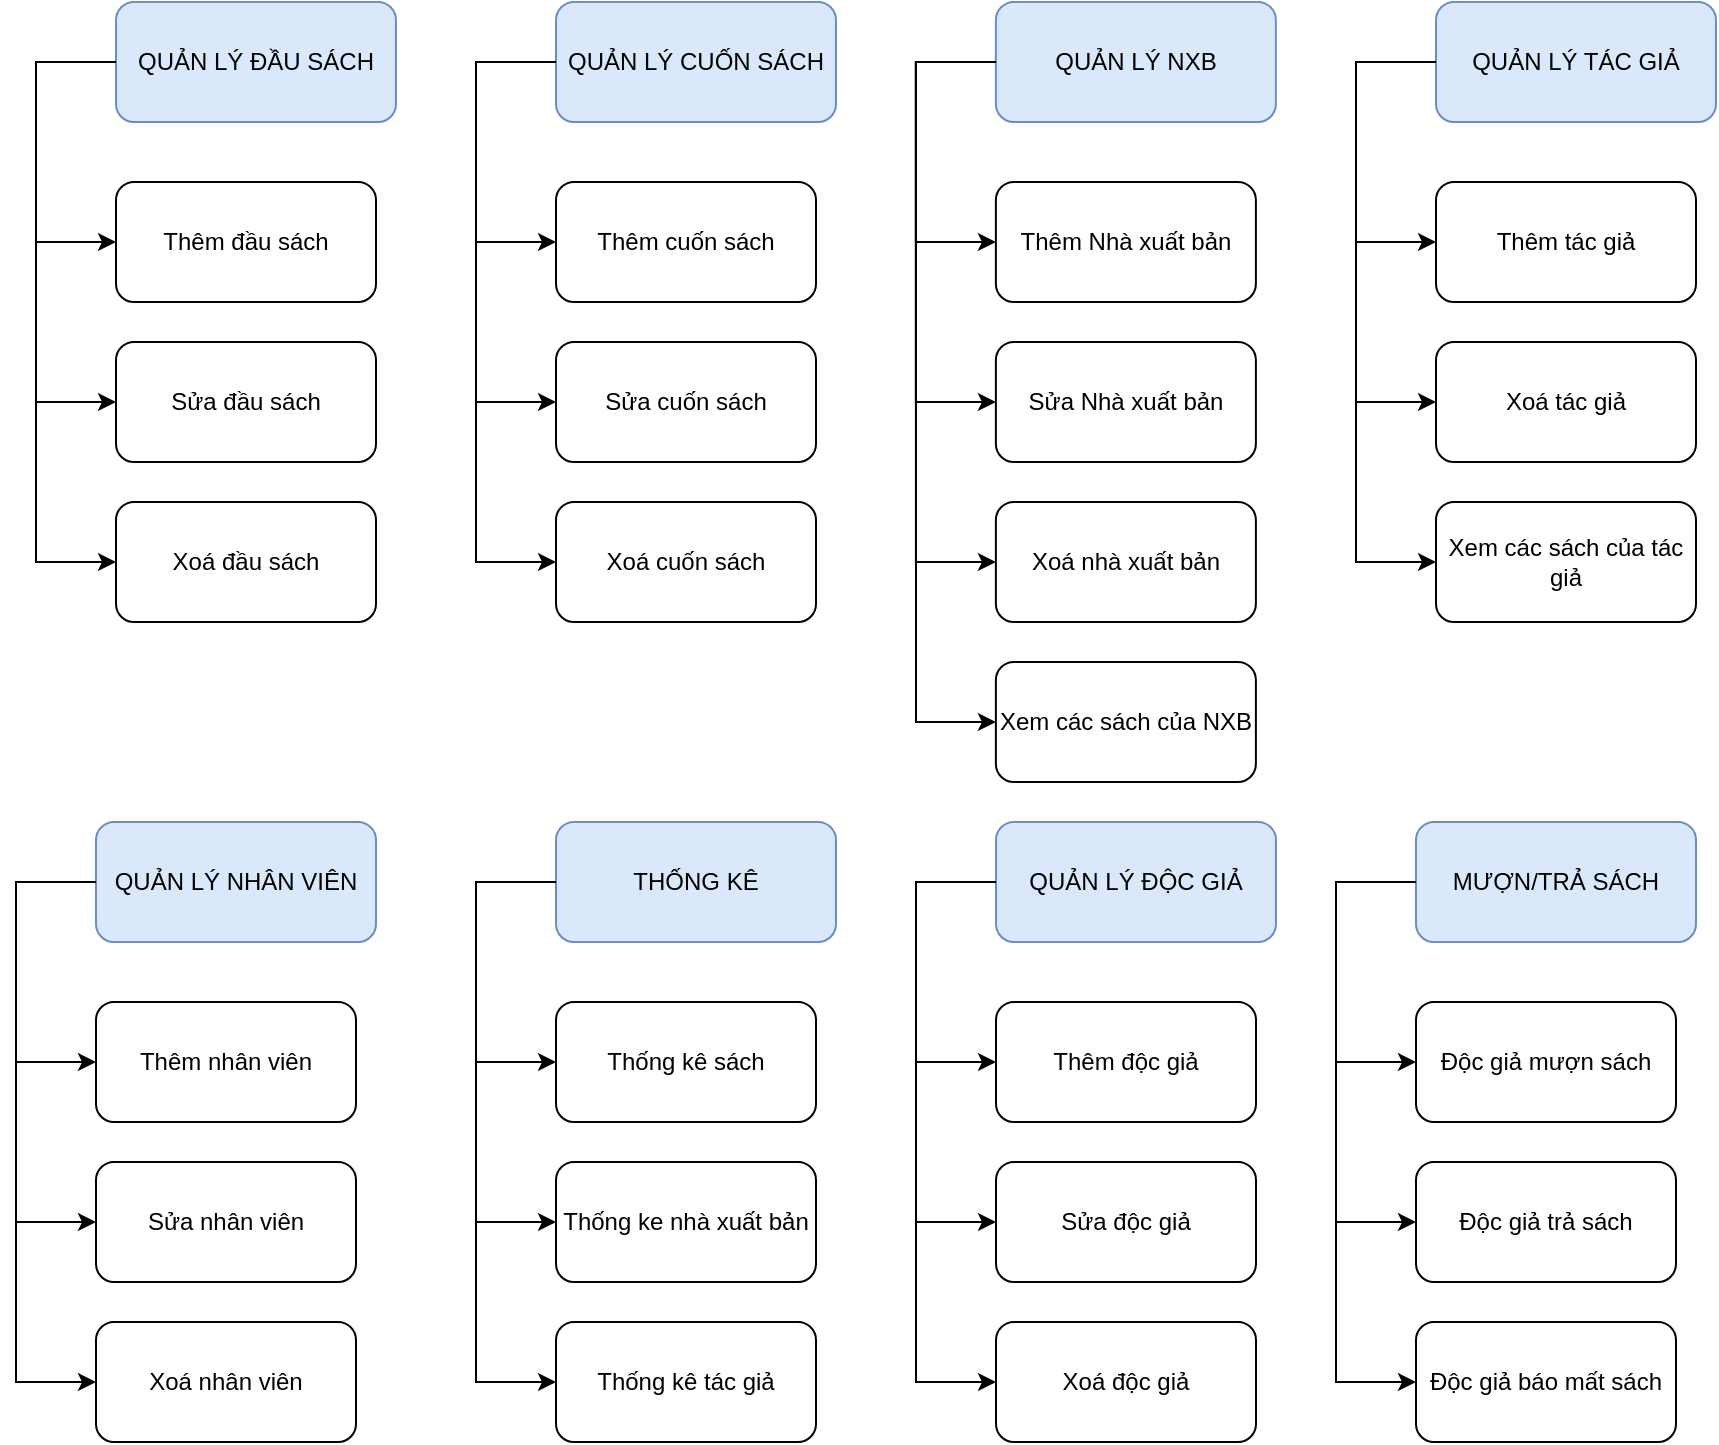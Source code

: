 <mxfile version="15.8.4" type="device"><diagram id="s2XjX_TmFJ3ws2As3Zia" name="Page-1"><mxGraphModel dx="1240" dy="779" grid="1" gridSize="10" guides="1" tooltips="1" connect="1" arrows="1" fold="1" page="1" pageScale="1" pageWidth="2000" pageHeight="1100" math="0" shadow="0"><root><mxCell id="0"/><mxCell id="1" parent="0"/><mxCell id="BRQE2ivh6dvP7ecgcuv6-9" style="edgeStyle=orthogonalEdgeStyle;rounded=0;orthogonalLoop=1;jettySize=auto;html=1;exitX=0;exitY=0.5;exitDx=0;exitDy=0;entryX=0;entryY=0.5;entryDx=0;entryDy=0;elbow=vertical;" edge="1" parent="1" source="BRQE2ivh6dvP7ecgcuv6-1" target="BRQE2ivh6dvP7ecgcuv6-2"><mxGeometry relative="1" as="geometry"><Array as="points"><mxPoint x="140" y="140"/><mxPoint x="140" y="230"/></Array></mxGeometry></mxCell><mxCell id="BRQE2ivh6dvP7ecgcuv6-10" style="rounded=0;orthogonalLoop=1;jettySize=auto;html=1;entryX=0;entryY=0.5;entryDx=0;entryDy=0;strokeColor=default;strokeWidth=1;edgeStyle=orthogonalEdgeStyle;" edge="1" parent="1" source="BRQE2ivh6dvP7ecgcuv6-1" target="BRQE2ivh6dvP7ecgcuv6-4"><mxGeometry relative="1" as="geometry"><mxPoint x="140" y="340" as="targetPoint"/><Array as="points"><mxPoint x="140" y="140"/><mxPoint x="140" y="310"/></Array></mxGeometry></mxCell><mxCell id="BRQE2ivh6dvP7ecgcuv6-1" value="QUẢN LÝ ĐẦU SÁCH" style="rounded=1;whiteSpace=wrap;html=1;fillColor=#dae8fc;strokeColor=#6c8ebf;" vertex="1" parent="1"><mxGeometry x="180" y="110" width="140" height="60" as="geometry"/></mxCell><mxCell id="BRQE2ivh6dvP7ecgcuv6-2" value="Thêm đầu sách" style="rounded=1;whiteSpace=wrap;html=1;" vertex="1" parent="1"><mxGeometry x="180" y="200" width="130" height="60" as="geometry"/></mxCell><mxCell id="BRQE2ivh6dvP7ecgcuv6-4" value="Sửa đầu sách" style="rounded=1;whiteSpace=wrap;html=1;" vertex="1" parent="1"><mxGeometry x="180" y="280" width="130" height="60" as="geometry"/></mxCell><mxCell id="BRQE2ivh6dvP7ecgcuv6-11" value="Xoá đầu sách" style="rounded=1;whiteSpace=wrap;html=1;" vertex="1" parent="1"><mxGeometry x="180" y="360" width="130" height="60" as="geometry"/></mxCell><mxCell id="BRQE2ivh6dvP7ecgcuv6-12" style="rounded=0;orthogonalLoop=1;jettySize=auto;html=1;entryX=0;entryY=0.5;entryDx=0;entryDy=0;strokeColor=default;strokeWidth=1;edgeStyle=orthogonalEdgeStyle;exitX=0;exitY=0.5;exitDx=0;exitDy=0;" edge="1" parent="1" source="BRQE2ivh6dvP7ecgcuv6-1" target="BRQE2ivh6dvP7ecgcuv6-11"><mxGeometry relative="1" as="geometry"><mxPoint x="190" y="340" as="targetPoint"/><mxPoint x="190" y="150" as="sourcePoint"/><Array as="points"><mxPoint x="140" y="140"/><mxPoint x="140" y="390"/></Array></mxGeometry></mxCell><mxCell id="BRQE2ivh6dvP7ecgcuv6-13" style="edgeStyle=orthogonalEdgeStyle;rounded=0;orthogonalLoop=1;jettySize=auto;html=1;exitX=0;exitY=0.5;exitDx=0;exitDy=0;entryX=0;entryY=0.5;entryDx=0;entryDy=0;elbow=vertical;" edge="1" parent="1" source="BRQE2ivh6dvP7ecgcuv6-15" target="BRQE2ivh6dvP7ecgcuv6-16"><mxGeometry relative="1" as="geometry"><Array as="points"><mxPoint x="360" y="140"/><mxPoint x="360" y="230"/></Array></mxGeometry></mxCell><mxCell id="BRQE2ivh6dvP7ecgcuv6-14" style="rounded=0;orthogonalLoop=1;jettySize=auto;html=1;entryX=0;entryY=0.5;entryDx=0;entryDy=0;strokeColor=default;strokeWidth=1;edgeStyle=orthogonalEdgeStyle;" edge="1" parent="1" source="BRQE2ivh6dvP7ecgcuv6-15" target="BRQE2ivh6dvP7ecgcuv6-17"><mxGeometry relative="1" as="geometry"><mxPoint x="360" y="340" as="targetPoint"/><Array as="points"><mxPoint x="360" y="140"/><mxPoint x="360" y="310"/></Array></mxGeometry></mxCell><mxCell id="BRQE2ivh6dvP7ecgcuv6-15" value="QUẢN LÝ CUỐN SÁCH" style="rounded=1;whiteSpace=wrap;html=1;fillColor=#dae8fc;strokeColor=#6c8ebf;" vertex="1" parent="1"><mxGeometry x="400" y="110" width="140" height="60" as="geometry"/></mxCell><mxCell id="BRQE2ivh6dvP7ecgcuv6-16" value="Thêm cuốn sách" style="rounded=1;whiteSpace=wrap;html=1;" vertex="1" parent="1"><mxGeometry x="400" y="200" width="130" height="60" as="geometry"/></mxCell><mxCell id="BRQE2ivh6dvP7ecgcuv6-17" value="Sửa cuốn sách" style="rounded=1;whiteSpace=wrap;html=1;" vertex="1" parent="1"><mxGeometry x="400" y="280" width="130" height="60" as="geometry"/></mxCell><mxCell id="BRQE2ivh6dvP7ecgcuv6-18" value="Xoá cuốn sách" style="rounded=1;whiteSpace=wrap;html=1;" vertex="1" parent="1"><mxGeometry x="400" y="360" width="130" height="60" as="geometry"/></mxCell><mxCell id="BRQE2ivh6dvP7ecgcuv6-19" style="rounded=0;orthogonalLoop=1;jettySize=auto;html=1;entryX=0;entryY=0.5;entryDx=0;entryDy=0;strokeColor=default;strokeWidth=1;edgeStyle=orthogonalEdgeStyle;exitX=0;exitY=0.5;exitDx=0;exitDy=0;" edge="1" parent="1" source="BRQE2ivh6dvP7ecgcuv6-15" target="BRQE2ivh6dvP7ecgcuv6-18"><mxGeometry relative="1" as="geometry"><mxPoint x="410" y="340" as="targetPoint"/><mxPoint x="410" y="150" as="sourcePoint"/><Array as="points"><mxPoint x="360" y="140"/><mxPoint x="360" y="390"/></Array></mxGeometry></mxCell><mxCell id="BRQE2ivh6dvP7ecgcuv6-20" style="edgeStyle=orthogonalEdgeStyle;rounded=0;orthogonalLoop=1;jettySize=auto;html=1;exitX=0;exitY=0.5;exitDx=0;exitDy=0;entryX=0;entryY=0.5;entryDx=0;entryDy=0;elbow=vertical;" edge="1" parent="1" source="BRQE2ivh6dvP7ecgcuv6-22" target="BRQE2ivh6dvP7ecgcuv6-23"><mxGeometry relative="1" as="geometry"><Array as="points"><mxPoint x="579.94" y="140"/><mxPoint x="579.94" y="230"/></Array></mxGeometry></mxCell><mxCell id="BRQE2ivh6dvP7ecgcuv6-21" style="rounded=0;orthogonalLoop=1;jettySize=auto;html=1;entryX=0;entryY=0.5;entryDx=0;entryDy=0;strokeColor=default;strokeWidth=1;edgeStyle=orthogonalEdgeStyle;" edge="1" parent="1" source="BRQE2ivh6dvP7ecgcuv6-22" target="BRQE2ivh6dvP7ecgcuv6-24"><mxGeometry relative="1" as="geometry"><mxPoint x="579.94" y="340" as="targetPoint"/><Array as="points"><mxPoint x="579.94" y="140"/><mxPoint x="579.94" y="310"/></Array></mxGeometry></mxCell><mxCell id="BRQE2ivh6dvP7ecgcuv6-22" value="QUẢN LÝ NXB" style="rounded=1;whiteSpace=wrap;html=1;fillColor=#dae8fc;strokeColor=#6c8ebf;" vertex="1" parent="1"><mxGeometry x="619.94" y="110" width="140" height="60" as="geometry"/></mxCell><mxCell id="BRQE2ivh6dvP7ecgcuv6-23" value="Thêm Nhà xuất bản" style="rounded=1;whiteSpace=wrap;html=1;" vertex="1" parent="1"><mxGeometry x="619.94" y="200" width="130" height="60" as="geometry"/></mxCell><mxCell id="BRQE2ivh6dvP7ecgcuv6-24" value="Sửa Nhà xuất bản" style="rounded=1;whiteSpace=wrap;html=1;" vertex="1" parent="1"><mxGeometry x="619.94" y="280" width="130" height="60" as="geometry"/></mxCell><mxCell id="BRQE2ivh6dvP7ecgcuv6-25" value="Xoá nhà xuất bản" style="rounded=1;whiteSpace=wrap;html=1;" vertex="1" parent="1"><mxGeometry x="619.94" y="360" width="130" height="60" as="geometry"/></mxCell><mxCell id="BRQE2ivh6dvP7ecgcuv6-26" style="rounded=0;orthogonalLoop=1;jettySize=auto;html=1;entryX=0;entryY=0.5;entryDx=0;entryDy=0;strokeColor=default;strokeWidth=1;edgeStyle=orthogonalEdgeStyle;exitX=0;exitY=0.5;exitDx=0;exitDy=0;" edge="1" parent="1" source="BRQE2ivh6dvP7ecgcuv6-22" target="BRQE2ivh6dvP7ecgcuv6-25"><mxGeometry relative="1" as="geometry"><mxPoint x="629.94" y="340" as="targetPoint"/><mxPoint x="629.94" y="150" as="sourcePoint"/><Array as="points"><mxPoint x="579.94" y="140"/><mxPoint x="579.94" y="390"/></Array></mxGeometry></mxCell><mxCell id="BRQE2ivh6dvP7ecgcuv6-27" style="edgeStyle=orthogonalEdgeStyle;rounded=0;orthogonalLoop=1;jettySize=auto;html=1;exitX=0;exitY=0.5;exitDx=0;exitDy=0;entryX=0;entryY=0.5;entryDx=0;entryDy=0;elbow=vertical;" edge="1" parent="1" source="BRQE2ivh6dvP7ecgcuv6-29" target="BRQE2ivh6dvP7ecgcuv6-30"><mxGeometry relative="1" as="geometry"><Array as="points"><mxPoint x="800" y="140"/><mxPoint x="800" y="230"/></Array></mxGeometry></mxCell><mxCell id="BRQE2ivh6dvP7ecgcuv6-28" style="rounded=0;orthogonalLoop=1;jettySize=auto;html=1;entryX=0;entryY=0.5;entryDx=0;entryDy=0;strokeColor=default;strokeWidth=1;edgeStyle=orthogonalEdgeStyle;" edge="1" parent="1" source="BRQE2ivh6dvP7ecgcuv6-29" target="BRQE2ivh6dvP7ecgcuv6-31"><mxGeometry relative="1" as="geometry"><mxPoint x="800" y="340" as="targetPoint"/><Array as="points"><mxPoint x="800" y="140"/><mxPoint x="800" y="310"/></Array></mxGeometry></mxCell><mxCell id="BRQE2ivh6dvP7ecgcuv6-29" value="QUẢN LÝ TÁC GIẢ" style="rounded=1;whiteSpace=wrap;html=1;fillColor=#dae8fc;strokeColor=#6c8ebf;" vertex="1" parent="1"><mxGeometry x="840" y="110" width="140" height="60" as="geometry"/></mxCell><mxCell id="BRQE2ivh6dvP7ecgcuv6-30" value="Thêm tác giả" style="rounded=1;whiteSpace=wrap;html=1;" vertex="1" parent="1"><mxGeometry x="840" y="200" width="130" height="60" as="geometry"/></mxCell><mxCell id="BRQE2ivh6dvP7ecgcuv6-31" value="Xoá tác giả" style="rounded=1;whiteSpace=wrap;html=1;" vertex="1" parent="1"><mxGeometry x="840" y="280" width="130" height="60" as="geometry"/></mxCell><mxCell id="BRQE2ivh6dvP7ecgcuv6-32" value="Xem các sách của tác giả" style="rounded=1;whiteSpace=wrap;html=1;" vertex="1" parent="1"><mxGeometry x="840" y="360" width="130" height="60" as="geometry"/></mxCell><mxCell id="BRQE2ivh6dvP7ecgcuv6-33" style="rounded=0;orthogonalLoop=1;jettySize=auto;html=1;entryX=0;entryY=0.5;entryDx=0;entryDy=0;strokeColor=default;strokeWidth=1;edgeStyle=orthogonalEdgeStyle;exitX=0;exitY=0.5;exitDx=0;exitDy=0;" edge="1" parent="1" source="BRQE2ivh6dvP7ecgcuv6-29" target="BRQE2ivh6dvP7ecgcuv6-32"><mxGeometry relative="1" as="geometry"><mxPoint x="850" y="340" as="targetPoint"/><mxPoint x="850" y="150" as="sourcePoint"/><Array as="points"><mxPoint x="800" y="140"/><mxPoint x="800" y="390"/></Array></mxGeometry></mxCell><mxCell id="BRQE2ivh6dvP7ecgcuv6-34" value="Xem các sách của NXB" style="rounded=1;whiteSpace=wrap;html=1;" vertex="1" parent="1"><mxGeometry x="619.94" y="440" width="130" height="60" as="geometry"/></mxCell><mxCell id="BRQE2ivh6dvP7ecgcuv6-35" style="rounded=0;orthogonalLoop=1;jettySize=auto;html=1;entryX=0;entryY=0.5;entryDx=0;entryDy=0;strokeColor=default;strokeWidth=1;edgeStyle=orthogonalEdgeStyle;exitX=0;exitY=0.5;exitDx=0;exitDy=0;" edge="1" parent="1" source="BRQE2ivh6dvP7ecgcuv6-22" target="BRQE2ivh6dvP7ecgcuv6-34"><mxGeometry relative="1" as="geometry"><mxPoint x="629.94" y="400" as="targetPoint"/><mxPoint x="629.94" y="150" as="sourcePoint"/><Array as="points"><mxPoint x="580" y="140"/><mxPoint x="580" y="470"/></Array></mxGeometry></mxCell><mxCell id="BRQE2ivh6dvP7ecgcuv6-36" style="edgeStyle=orthogonalEdgeStyle;rounded=0;orthogonalLoop=1;jettySize=auto;html=1;exitX=0;exitY=0.5;exitDx=0;exitDy=0;entryX=0;entryY=0.5;entryDx=0;entryDy=0;elbow=vertical;" edge="1" parent="1" source="BRQE2ivh6dvP7ecgcuv6-38" target="BRQE2ivh6dvP7ecgcuv6-39"><mxGeometry relative="1" as="geometry"><Array as="points"><mxPoint x="580" y="550"/><mxPoint x="580" y="640"/></Array></mxGeometry></mxCell><mxCell id="BRQE2ivh6dvP7ecgcuv6-37" style="rounded=0;orthogonalLoop=1;jettySize=auto;html=1;entryX=0;entryY=0.5;entryDx=0;entryDy=0;strokeColor=default;strokeWidth=1;edgeStyle=orthogonalEdgeStyle;" edge="1" parent="1" source="BRQE2ivh6dvP7ecgcuv6-38" target="BRQE2ivh6dvP7ecgcuv6-40"><mxGeometry relative="1" as="geometry"><mxPoint x="580" y="750" as="targetPoint"/><Array as="points"><mxPoint x="580" y="550"/><mxPoint x="580" y="720"/></Array></mxGeometry></mxCell><mxCell id="BRQE2ivh6dvP7ecgcuv6-38" value="QUẢN LÝ ĐỘC GIẢ" style="rounded=1;whiteSpace=wrap;html=1;fillColor=#dae8fc;strokeColor=#6c8ebf;" vertex="1" parent="1"><mxGeometry x="620" y="520" width="140" height="60" as="geometry"/></mxCell><mxCell id="BRQE2ivh6dvP7ecgcuv6-39" value="Thêm độc giả" style="rounded=1;whiteSpace=wrap;html=1;" vertex="1" parent="1"><mxGeometry x="620" y="610" width="130" height="60" as="geometry"/></mxCell><mxCell id="BRQE2ivh6dvP7ecgcuv6-40" value="Sửa độc giả" style="rounded=1;whiteSpace=wrap;html=1;" vertex="1" parent="1"><mxGeometry x="620" y="690" width="130" height="60" as="geometry"/></mxCell><mxCell id="BRQE2ivh6dvP7ecgcuv6-41" value="Xoá độc giả" style="rounded=1;whiteSpace=wrap;html=1;" vertex="1" parent="1"><mxGeometry x="620" y="770" width="130" height="60" as="geometry"/></mxCell><mxCell id="BRQE2ivh6dvP7ecgcuv6-42" style="rounded=0;orthogonalLoop=1;jettySize=auto;html=1;entryX=0;entryY=0.5;entryDx=0;entryDy=0;strokeColor=default;strokeWidth=1;edgeStyle=orthogonalEdgeStyle;exitX=0;exitY=0.5;exitDx=0;exitDy=0;" edge="1" parent="1" source="BRQE2ivh6dvP7ecgcuv6-38" target="BRQE2ivh6dvP7ecgcuv6-41"><mxGeometry relative="1" as="geometry"><mxPoint x="630" y="750" as="targetPoint"/><mxPoint x="630" y="560" as="sourcePoint"/><Array as="points"><mxPoint x="580" y="550"/><mxPoint x="580" y="800"/></Array></mxGeometry></mxCell><mxCell id="BRQE2ivh6dvP7ecgcuv6-44" style="edgeStyle=orthogonalEdgeStyle;rounded=0;orthogonalLoop=1;jettySize=auto;html=1;exitX=0;exitY=0.5;exitDx=0;exitDy=0;entryX=0;entryY=0.5;entryDx=0;entryDy=0;elbow=vertical;" edge="1" parent="1" source="BRQE2ivh6dvP7ecgcuv6-46" target="BRQE2ivh6dvP7ecgcuv6-47"><mxGeometry relative="1" as="geometry"><Array as="points"><mxPoint x="790" y="550"/><mxPoint x="790" y="640"/></Array></mxGeometry></mxCell><mxCell id="BRQE2ivh6dvP7ecgcuv6-45" style="rounded=0;orthogonalLoop=1;jettySize=auto;html=1;entryX=0;entryY=0.5;entryDx=0;entryDy=0;strokeColor=default;strokeWidth=1;edgeStyle=orthogonalEdgeStyle;" edge="1" parent="1" source="BRQE2ivh6dvP7ecgcuv6-46" target="BRQE2ivh6dvP7ecgcuv6-48"><mxGeometry relative="1" as="geometry"><mxPoint x="790" y="750" as="targetPoint"/><Array as="points"><mxPoint x="790" y="550"/><mxPoint x="790" y="720"/></Array></mxGeometry></mxCell><mxCell id="BRQE2ivh6dvP7ecgcuv6-46" value="MƯỢN/TRẢ SÁCH" style="rounded=1;whiteSpace=wrap;html=1;fillColor=#dae8fc;strokeColor=#6c8ebf;" vertex="1" parent="1"><mxGeometry x="830" y="520" width="140" height="60" as="geometry"/></mxCell><mxCell id="BRQE2ivh6dvP7ecgcuv6-47" value="Độc giả mượn sách" style="rounded=1;whiteSpace=wrap;html=1;" vertex="1" parent="1"><mxGeometry x="830" y="610" width="130" height="60" as="geometry"/></mxCell><mxCell id="BRQE2ivh6dvP7ecgcuv6-48" value="Độc giả trả sách" style="rounded=1;whiteSpace=wrap;html=1;" vertex="1" parent="1"><mxGeometry x="830" y="690" width="130" height="60" as="geometry"/></mxCell><mxCell id="BRQE2ivh6dvP7ecgcuv6-49" value="Độc giả báo mất sách" style="rounded=1;whiteSpace=wrap;html=1;" vertex="1" parent="1"><mxGeometry x="830" y="770" width="130" height="60" as="geometry"/></mxCell><mxCell id="BRQE2ivh6dvP7ecgcuv6-50" style="rounded=0;orthogonalLoop=1;jettySize=auto;html=1;entryX=0;entryY=0.5;entryDx=0;entryDy=0;strokeColor=default;strokeWidth=1;edgeStyle=orthogonalEdgeStyle;exitX=0;exitY=0.5;exitDx=0;exitDy=0;" edge="1" parent="1" source="BRQE2ivh6dvP7ecgcuv6-46" target="BRQE2ivh6dvP7ecgcuv6-49"><mxGeometry relative="1" as="geometry"><mxPoint x="840" y="750" as="targetPoint"/><mxPoint x="840" y="560" as="sourcePoint"/><Array as="points"><mxPoint x="790" y="550"/><mxPoint x="790" y="800"/></Array></mxGeometry></mxCell><mxCell id="BRQE2ivh6dvP7ecgcuv6-51" style="edgeStyle=orthogonalEdgeStyle;rounded=0;orthogonalLoop=1;jettySize=auto;html=1;exitX=0;exitY=0.5;exitDx=0;exitDy=0;entryX=0;entryY=0.5;entryDx=0;entryDy=0;elbow=vertical;" edge="1" parent="1" source="BRQE2ivh6dvP7ecgcuv6-53" target="BRQE2ivh6dvP7ecgcuv6-54"><mxGeometry relative="1" as="geometry"><Array as="points"><mxPoint x="130" y="550"/><mxPoint x="130" y="640"/></Array></mxGeometry></mxCell><mxCell id="BRQE2ivh6dvP7ecgcuv6-52" style="rounded=0;orthogonalLoop=1;jettySize=auto;html=1;entryX=0;entryY=0.5;entryDx=0;entryDy=0;strokeColor=default;strokeWidth=1;edgeStyle=orthogonalEdgeStyle;" edge="1" parent="1" source="BRQE2ivh6dvP7ecgcuv6-53" target="BRQE2ivh6dvP7ecgcuv6-55"><mxGeometry relative="1" as="geometry"><mxPoint x="130" y="750" as="targetPoint"/><Array as="points"><mxPoint x="130" y="550"/><mxPoint x="130" y="720"/></Array></mxGeometry></mxCell><mxCell id="BRQE2ivh6dvP7ecgcuv6-53" value="QUẢN LÝ NHÂN VIÊN" style="rounded=1;whiteSpace=wrap;html=1;fillColor=#dae8fc;strokeColor=#6c8ebf;" vertex="1" parent="1"><mxGeometry x="170" y="520" width="140" height="60" as="geometry"/></mxCell><mxCell id="BRQE2ivh6dvP7ecgcuv6-54" value="Thêm nhân viên" style="rounded=1;whiteSpace=wrap;html=1;" vertex="1" parent="1"><mxGeometry x="170" y="610" width="130" height="60" as="geometry"/></mxCell><mxCell id="BRQE2ivh6dvP7ecgcuv6-55" value="Sửa nhân viên" style="rounded=1;whiteSpace=wrap;html=1;" vertex="1" parent="1"><mxGeometry x="170" y="690" width="130" height="60" as="geometry"/></mxCell><mxCell id="BRQE2ivh6dvP7ecgcuv6-56" value="Xoá nhân viên" style="rounded=1;whiteSpace=wrap;html=1;" vertex="1" parent="1"><mxGeometry x="170" y="770" width="130" height="60" as="geometry"/></mxCell><mxCell id="BRQE2ivh6dvP7ecgcuv6-57" style="rounded=0;orthogonalLoop=1;jettySize=auto;html=1;entryX=0;entryY=0.5;entryDx=0;entryDy=0;strokeColor=default;strokeWidth=1;edgeStyle=orthogonalEdgeStyle;exitX=0;exitY=0.5;exitDx=0;exitDy=0;" edge="1" parent="1" source="BRQE2ivh6dvP7ecgcuv6-53" target="BRQE2ivh6dvP7ecgcuv6-56"><mxGeometry relative="1" as="geometry"><mxPoint x="180" y="750" as="targetPoint"/><mxPoint x="180" y="560" as="sourcePoint"/><Array as="points"><mxPoint x="130" y="550"/><mxPoint x="130" y="800"/></Array></mxGeometry></mxCell><mxCell id="BRQE2ivh6dvP7ecgcuv6-58" style="edgeStyle=orthogonalEdgeStyle;rounded=0;orthogonalLoop=1;jettySize=auto;html=1;exitX=0;exitY=0.5;exitDx=0;exitDy=0;entryX=0;entryY=0.5;entryDx=0;entryDy=0;elbow=vertical;" edge="1" parent="1" source="BRQE2ivh6dvP7ecgcuv6-60" target="BRQE2ivh6dvP7ecgcuv6-61"><mxGeometry relative="1" as="geometry"><Array as="points"><mxPoint x="360" y="550"/><mxPoint x="360" y="640"/></Array></mxGeometry></mxCell><mxCell id="BRQE2ivh6dvP7ecgcuv6-59" style="rounded=0;orthogonalLoop=1;jettySize=auto;html=1;entryX=0;entryY=0.5;entryDx=0;entryDy=0;strokeColor=default;strokeWidth=1;edgeStyle=orthogonalEdgeStyle;" edge="1" parent="1" source="BRQE2ivh6dvP7ecgcuv6-60" target="BRQE2ivh6dvP7ecgcuv6-62"><mxGeometry relative="1" as="geometry"><mxPoint x="360" y="750" as="targetPoint"/><Array as="points"><mxPoint x="360" y="550"/><mxPoint x="360" y="720"/></Array></mxGeometry></mxCell><mxCell id="BRQE2ivh6dvP7ecgcuv6-60" value="THỐNG KÊ" style="rounded=1;whiteSpace=wrap;html=1;fillColor=#dae8fc;strokeColor=#6c8ebf;" vertex="1" parent="1"><mxGeometry x="400" y="520" width="140" height="60" as="geometry"/></mxCell><mxCell id="BRQE2ivh6dvP7ecgcuv6-61" value="Thống kê sách" style="rounded=1;whiteSpace=wrap;html=1;" vertex="1" parent="1"><mxGeometry x="400" y="610" width="130" height="60" as="geometry"/></mxCell><mxCell id="BRQE2ivh6dvP7ecgcuv6-62" value="Thống ke nhà xuất bản" style="rounded=1;whiteSpace=wrap;html=1;" vertex="1" parent="1"><mxGeometry x="400" y="690" width="130" height="60" as="geometry"/></mxCell><mxCell id="BRQE2ivh6dvP7ecgcuv6-63" value="Thống kê tác giả" style="rounded=1;whiteSpace=wrap;html=1;" vertex="1" parent="1"><mxGeometry x="400" y="770" width="130" height="60" as="geometry"/></mxCell><mxCell id="BRQE2ivh6dvP7ecgcuv6-64" style="rounded=0;orthogonalLoop=1;jettySize=auto;html=1;entryX=0;entryY=0.5;entryDx=0;entryDy=0;strokeColor=default;strokeWidth=1;edgeStyle=orthogonalEdgeStyle;exitX=0;exitY=0.5;exitDx=0;exitDy=0;" edge="1" parent="1" source="BRQE2ivh6dvP7ecgcuv6-60" target="BRQE2ivh6dvP7ecgcuv6-63"><mxGeometry relative="1" as="geometry"><mxPoint x="410" y="750" as="targetPoint"/><mxPoint x="410" y="560" as="sourcePoint"/><Array as="points"><mxPoint x="360" y="550"/><mxPoint x="360" y="800"/></Array></mxGeometry></mxCell></root></mxGraphModel></diagram></mxfile>